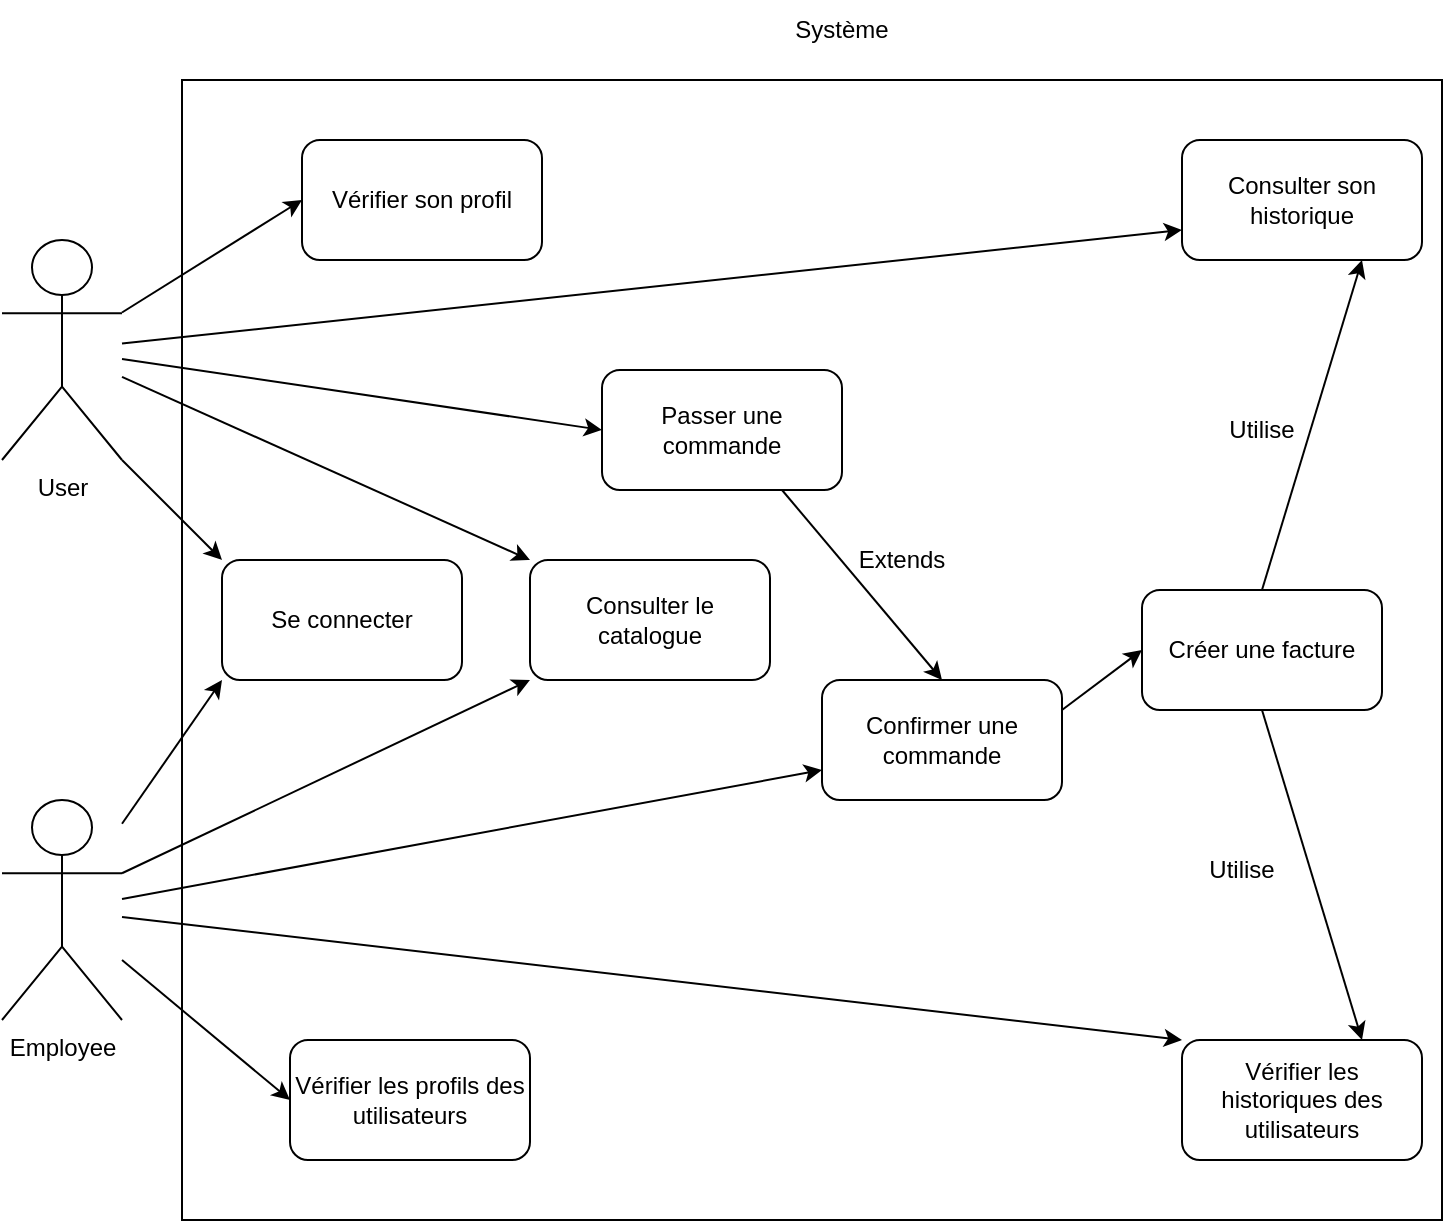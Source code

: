 <mxfile version="22.0.2" type="device">
  <diagram name="Page-1" id="NiXO0-xNclhYthEHHKrC">
    <mxGraphModel dx="1036" dy="606" grid="1" gridSize="10" guides="1" tooltips="1" connect="1" arrows="1" fold="1" page="1" pageScale="1" pageWidth="827" pageHeight="1169" math="0" shadow="0">
      <root>
        <mxCell id="0" />
        <mxCell id="1" parent="0" />
        <mxCell id="nCfSpDx7wA69bwhXo6rm-1" value="User" style="shape=umlActor;verticalLabelPosition=bottom;verticalAlign=top;html=1;outlineConnect=0;" parent="1" vertex="1">
          <mxGeometry x="30" y="120" width="60" height="110" as="geometry" />
        </mxCell>
        <mxCell id="nCfSpDx7wA69bwhXo6rm-4" value="Employee" style="shape=umlActor;verticalLabelPosition=bottom;verticalAlign=top;html=1;outlineConnect=0;" parent="1" vertex="1">
          <mxGeometry x="30" y="400" width="60" height="110" as="geometry" />
        </mxCell>
        <mxCell id="nCfSpDx7wA69bwhXo6rm-7" value="" style="rounded=0;whiteSpace=wrap;html=1;" parent="1" vertex="1">
          <mxGeometry x="120" y="40" width="630" height="570" as="geometry" />
        </mxCell>
        <mxCell id="nCfSpDx7wA69bwhXo6rm-14" value="" style="endArrow=classic;html=1;rounded=0;entryX=0;entryY=0.5;entryDx=0;entryDy=0;" parent="1" source="nCfSpDx7wA69bwhXo6rm-1" target="nCfSpDx7wA69bwhXo6rm-15" edge="1">
          <mxGeometry width="50" height="50" relative="1" as="geometry">
            <mxPoint x="400" y="300" as="sourcePoint" />
            <mxPoint x="190" y="140" as="targetPoint" />
          </mxGeometry>
        </mxCell>
        <mxCell id="nCfSpDx7wA69bwhXo6rm-15" value="Vérifier son profil" style="rounded=1;whiteSpace=wrap;html=1;" parent="1" vertex="1">
          <mxGeometry x="180" y="70" width="120" height="60" as="geometry" />
        </mxCell>
        <mxCell id="nCfSpDx7wA69bwhXo6rm-16" value="Vérifier les profils des utilisateurs" style="rounded=1;whiteSpace=wrap;html=1;" parent="1" vertex="1">
          <mxGeometry x="174" y="520" width="120" height="60" as="geometry" />
        </mxCell>
        <mxCell id="nCfSpDx7wA69bwhXo6rm-17" value="Consulter le catalogue" style="rounded=1;whiteSpace=wrap;html=1;" parent="1" vertex="1">
          <mxGeometry x="294" y="280" width="120" height="60" as="geometry" />
        </mxCell>
        <mxCell id="nCfSpDx7wA69bwhXo6rm-18" value="Vérifier les historiques des utilisateurs" style="rounded=1;whiteSpace=wrap;html=1;" parent="1" vertex="1">
          <mxGeometry x="620" y="520" width="120" height="60" as="geometry" />
        </mxCell>
        <mxCell id="nCfSpDx7wA69bwhXo6rm-21" value="" style="endArrow=classic;html=1;rounded=0;entryX=0;entryY=0.5;entryDx=0;entryDy=0;" parent="1" source="nCfSpDx7wA69bwhXo6rm-4" target="nCfSpDx7wA69bwhXo6rm-16" edge="1">
          <mxGeometry width="50" height="50" relative="1" as="geometry">
            <mxPoint x="350" y="250" as="sourcePoint" />
            <mxPoint x="400" y="200" as="targetPoint" />
          </mxGeometry>
        </mxCell>
        <mxCell id="nCfSpDx7wA69bwhXo6rm-22" value="" style="endArrow=classic;html=1;rounded=0;entryX=0;entryY=0;entryDx=0;entryDy=0;" parent="1" source="nCfSpDx7wA69bwhXo6rm-4" target="nCfSpDx7wA69bwhXo6rm-18" edge="1">
          <mxGeometry width="50" height="50" relative="1" as="geometry">
            <mxPoint x="100" y="474" as="sourcePoint" />
            <mxPoint x="220" y="510" as="targetPoint" />
          </mxGeometry>
        </mxCell>
        <mxCell id="nCfSpDx7wA69bwhXo6rm-23" value="" style="endArrow=classic;html=1;rounded=0;entryX=0;entryY=0;entryDx=0;entryDy=0;" parent="1" source="nCfSpDx7wA69bwhXo6rm-1" target="nCfSpDx7wA69bwhXo6rm-17" edge="1">
          <mxGeometry width="50" height="50" relative="1" as="geometry">
            <mxPoint x="350" y="350" as="sourcePoint" />
            <mxPoint x="400" y="300" as="targetPoint" />
          </mxGeometry>
        </mxCell>
        <mxCell id="nCfSpDx7wA69bwhXo6rm-24" value="" style="endArrow=classic;html=1;rounded=0;entryX=0;entryY=1;entryDx=0;entryDy=0;exitX=1;exitY=0.333;exitDx=0;exitDy=0;exitPerimeter=0;" parent="1" source="nCfSpDx7wA69bwhXo6rm-4" target="nCfSpDx7wA69bwhXo6rm-17" edge="1">
          <mxGeometry width="50" height="50" relative="1" as="geometry">
            <mxPoint x="350" y="350" as="sourcePoint" />
            <mxPoint x="400" y="300" as="targetPoint" />
          </mxGeometry>
        </mxCell>
        <mxCell id="nCfSpDx7wA69bwhXo6rm-25" value="" style="endArrow=classic;html=1;rounded=0;entryX=0;entryY=0.5;entryDx=0;entryDy=0;" parent="1" source="nCfSpDx7wA69bwhXo6rm-1" target="nCfSpDx7wA69bwhXo6rm-26" edge="1">
          <mxGeometry width="50" height="50" relative="1" as="geometry">
            <mxPoint x="350" y="350" as="sourcePoint" />
            <mxPoint x="110" y="200" as="targetPoint" />
          </mxGeometry>
        </mxCell>
        <mxCell id="nCfSpDx7wA69bwhXo6rm-26" value="Passer une commande" style="rounded=1;whiteSpace=wrap;html=1;" parent="1" vertex="1">
          <mxGeometry x="330" y="185" width="120" height="60" as="geometry" />
        </mxCell>
        <mxCell id="nCfSpDx7wA69bwhXo6rm-27" value="Consulter son historique" style="rounded=1;whiteSpace=wrap;html=1;" parent="1" vertex="1">
          <mxGeometry x="620" y="70" width="120" height="60" as="geometry" />
        </mxCell>
        <mxCell id="nCfSpDx7wA69bwhXo6rm-28" value="" style="endArrow=classic;html=1;rounded=0;entryX=0;entryY=0.75;entryDx=0;entryDy=0;" parent="1" source="nCfSpDx7wA69bwhXo6rm-1" target="nCfSpDx7wA69bwhXo6rm-27" edge="1">
          <mxGeometry width="50" height="50" relative="1" as="geometry">
            <mxPoint x="350" y="350" as="sourcePoint" />
            <mxPoint x="400" y="300" as="targetPoint" />
          </mxGeometry>
        </mxCell>
        <mxCell id="nCfSpDx7wA69bwhXo6rm-29" value="Système" style="text;html=1;strokeColor=none;fillColor=none;align=center;verticalAlign=middle;whiteSpace=wrap;rounded=0;" parent="1" vertex="1">
          <mxGeometry x="340" width="220" height="30" as="geometry" />
        </mxCell>
        <mxCell id="nCfSpDx7wA69bwhXo6rm-30" value="Confirmer une commande" style="rounded=1;whiteSpace=wrap;html=1;" parent="1" vertex="1">
          <mxGeometry x="440" y="340" width="120" height="60" as="geometry" />
        </mxCell>
        <mxCell id="nCfSpDx7wA69bwhXo6rm-31" value="" style="endArrow=classic;html=1;rounded=0;entryX=0;entryY=0.75;entryDx=0;entryDy=0;" parent="1" source="nCfSpDx7wA69bwhXo6rm-4" target="nCfSpDx7wA69bwhXo6rm-30" edge="1">
          <mxGeometry width="50" height="50" relative="1" as="geometry">
            <mxPoint x="350" y="350" as="sourcePoint" />
            <mxPoint x="400" y="300" as="targetPoint" />
          </mxGeometry>
        </mxCell>
        <mxCell id="nCfSpDx7wA69bwhXo6rm-32" value="" style="endArrow=classic;html=1;rounded=0;exitX=0.75;exitY=1;exitDx=0;exitDy=0;entryX=0.5;entryY=0;entryDx=0;entryDy=0;" parent="1" source="nCfSpDx7wA69bwhXo6rm-26" target="nCfSpDx7wA69bwhXo6rm-30" edge="1">
          <mxGeometry width="50" height="50" relative="1" as="geometry">
            <mxPoint x="350" y="350" as="sourcePoint" />
            <mxPoint x="400" y="300" as="targetPoint" />
          </mxGeometry>
        </mxCell>
        <mxCell id="nCfSpDx7wA69bwhXo6rm-33" value="Créer une facture" style="rounded=1;whiteSpace=wrap;html=1;" parent="1" vertex="1">
          <mxGeometry x="600" y="295" width="120" height="60" as="geometry" />
        </mxCell>
        <mxCell id="nCfSpDx7wA69bwhXo6rm-34" value="" style="endArrow=classic;html=1;rounded=0;entryX=0;entryY=0.5;entryDx=0;entryDy=0;exitX=1;exitY=0.25;exitDx=0;exitDy=0;" parent="1" source="nCfSpDx7wA69bwhXo6rm-30" target="nCfSpDx7wA69bwhXo6rm-33" edge="1">
          <mxGeometry width="50" height="50" relative="1" as="geometry">
            <mxPoint x="350" y="350" as="sourcePoint" />
            <mxPoint x="400" y="300" as="targetPoint" />
          </mxGeometry>
        </mxCell>
        <mxCell id="nCfSpDx7wA69bwhXo6rm-35" value="" style="endArrow=classic;html=1;rounded=0;entryX=0.75;entryY=0;entryDx=0;entryDy=0;exitX=0.5;exitY=1;exitDx=0;exitDy=0;" parent="1" source="nCfSpDx7wA69bwhXo6rm-33" target="nCfSpDx7wA69bwhXo6rm-18" edge="1">
          <mxGeometry width="50" height="50" relative="1" as="geometry">
            <mxPoint x="350" y="350" as="sourcePoint" />
            <mxPoint x="400" y="300" as="targetPoint" />
          </mxGeometry>
        </mxCell>
        <mxCell id="nCfSpDx7wA69bwhXo6rm-36" value="" style="endArrow=classic;html=1;rounded=0;exitX=0.5;exitY=0;exitDx=0;exitDy=0;entryX=0.75;entryY=1;entryDx=0;entryDy=0;" parent="1" source="nCfSpDx7wA69bwhXo6rm-33" target="nCfSpDx7wA69bwhXo6rm-27" edge="1">
          <mxGeometry width="50" height="50" relative="1" as="geometry">
            <mxPoint x="600" y="365" as="sourcePoint" />
            <mxPoint x="610" y="530" as="targetPoint" />
          </mxGeometry>
        </mxCell>
        <mxCell id="nCfSpDx7wA69bwhXo6rm-37" value="Utilise" style="text;html=1;strokeColor=none;fillColor=none;align=center;verticalAlign=middle;whiteSpace=wrap;rounded=0;" parent="1" vertex="1">
          <mxGeometry x="630" y="200" width="60" height="30" as="geometry" />
        </mxCell>
        <mxCell id="nCfSpDx7wA69bwhXo6rm-38" value="Utilise" style="text;html=1;strokeColor=none;fillColor=none;align=center;verticalAlign=middle;whiteSpace=wrap;rounded=0;" parent="1" vertex="1">
          <mxGeometry x="620" y="420" width="60" height="30" as="geometry" />
        </mxCell>
        <mxCell id="nCfSpDx7wA69bwhXo6rm-39" value="Extends" style="text;html=1;strokeColor=none;fillColor=none;align=center;verticalAlign=middle;whiteSpace=wrap;rounded=0;" parent="1" vertex="1">
          <mxGeometry x="450" y="265" width="60" height="30" as="geometry" />
        </mxCell>
        <mxCell id="hV40dfxNbqUO8fsBADQp-1" value="Se connecter" style="rounded=1;whiteSpace=wrap;html=1;" parent="1" vertex="1">
          <mxGeometry x="140" y="280" width="120" height="60" as="geometry" />
        </mxCell>
        <mxCell id="hV40dfxNbqUO8fsBADQp-2" value="" style="endArrow=classic;html=1;rounded=0;entryX=0;entryY=0;entryDx=0;entryDy=0;exitX=1;exitY=1;exitDx=0;exitDy=0;exitPerimeter=0;" parent="1" source="nCfSpDx7wA69bwhXo6rm-1" target="hV40dfxNbqUO8fsBADQp-1" edge="1">
          <mxGeometry width="50" height="50" relative="1" as="geometry">
            <mxPoint x="100" y="198" as="sourcePoint" />
            <mxPoint x="304" y="290" as="targetPoint" />
          </mxGeometry>
        </mxCell>
        <mxCell id="hV40dfxNbqUO8fsBADQp-3" value="" style="endArrow=classic;html=1;rounded=0;entryX=0;entryY=1;entryDx=0;entryDy=0;" parent="1" source="nCfSpDx7wA69bwhXo6rm-4" target="hV40dfxNbqUO8fsBADQp-1" edge="1">
          <mxGeometry width="50" height="50" relative="1" as="geometry">
            <mxPoint x="100" y="447" as="sourcePoint" />
            <mxPoint x="304" y="350" as="targetPoint" />
          </mxGeometry>
        </mxCell>
      </root>
    </mxGraphModel>
  </diagram>
</mxfile>
